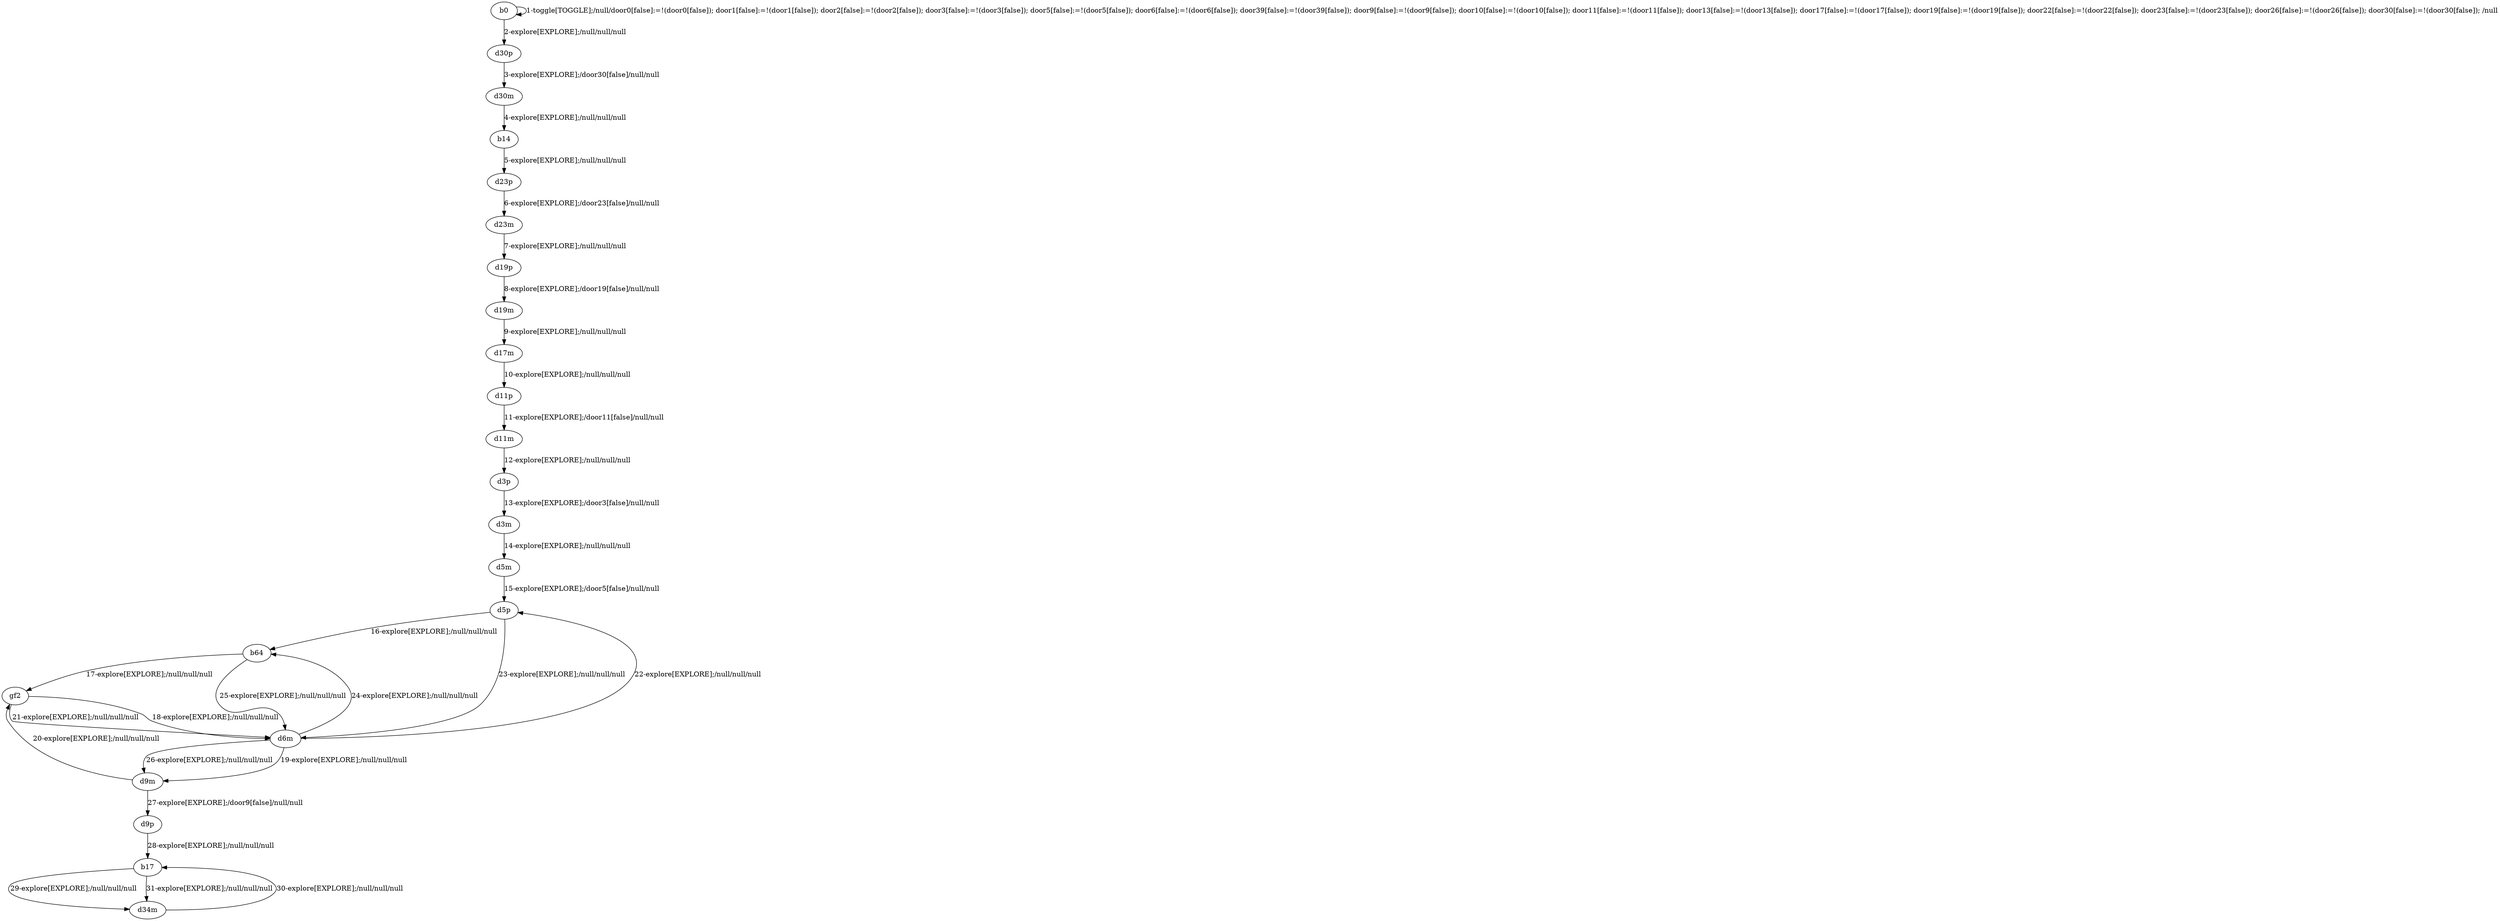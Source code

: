# Total number of goals covered by this test: 4
# d9m --> gf2
# b64 --> d6m
# d6m --> d5p
# d6m --> b64

digraph g {
"b0" -> "b0" [label = "1-toggle[TOGGLE];/null/door0[false]:=!(door0[false]); door1[false]:=!(door1[false]); door2[false]:=!(door2[false]); door3[false]:=!(door3[false]); door5[false]:=!(door5[false]); door6[false]:=!(door6[false]); door39[false]:=!(door39[false]); door9[false]:=!(door9[false]); door10[false]:=!(door10[false]); door11[false]:=!(door11[false]); door13[false]:=!(door13[false]); door17[false]:=!(door17[false]); door19[false]:=!(door19[false]); door22[false]:=!(door22[false]); door23[false]:=!(door23[false]); door26[false]:=!(door26[false]); door30[false]:=!(door30[false]); /null"];
"b0" -> "d30p" [label = "2-explore[EXPLORE];/null/null/null"];
"d30p" -> "d30m" [label = "3-explore[EXPLORE];/door30[false]/null/null"];
"d30m" -> "b14" [label = "4-explore[EXPLORE];/null/null/null"];
"b14" -> "d23p" [label = "5-explore[EXPLORE];/null/null/null"];
"d23p" -> "d23m" [label = "6-explore[EXPLORE];/door23[false]/null/null"];
"d23m" -> "d19p" [label = "7-explore[EXPLORE];/null/null/null"];
"d19p" -> "d19m" [label = "8-explore[EXPLORE];/door19[false]/null/null"];
"d19m" -> "d17m" [label = "9-explore[EXPLORE];/null/null/null"];
"d17m" -> "d11p" [label = "10-explore[EXPLORE];/null/null/null"];
"d11p" -> "d11m" [label = "11-explore[EXPLORE];/door11[false]/null/null"];
"d11m" -> "d3p" [label = "12-explore[EXPLORE];/null/null/null"];
"d3p" -> "d3m" [label = "13-explore[EXPLORE];/door3[false]/null/null"];
"d3m" -> "d5m" [label = "14-explore[EXPLORE];/null/null/null"];
"d5m" -> "d5p" [label = "15-explore[EXPLORE];/door5[false]/null/null"];
"d5p" -> "b64" [label = "16-explore[EXPLORE];/null/null/null"];
"b64" -> "gf2" [label = "17-explore[EXPLORE];/null/null/null"];
"gf2" -> "d6m" [label = "18-explore[EXPLORE];/null/null/null"];
"d6m" -> "d9m" [label = "19-explore[EXPLORE];/null/null/null"];
"d9m" -> "gf2" [label = "20-explore[EXPLORE];/null/null/null"];
"gf2" -> "d6m" [label = "21-explore[EXPLORE];/null/null/null"];
"d6m" -> "d5p" [label = "22-explore[EXPLORE];/null/null/null"];
"d5p" -> "d6m" [label = "23-explore[EXPLORE];/null/null/null"];
"d6m" -> "b64" [label = "24-explore[EXPLORE];/null/null/null"];
"b64" -> "d6m" [label = "25-explore[EXPLORE];/null/null/null"];
"d6m" -> "d9m" [label = "26-explore[EXPLORE];/null/null/null"];
"d9m" -> "d9p" [label = "27-explore[EXPLORE];/door9[false]/null/null"];
"d9p" -> "b17" [label = "28-explore[EXPLORE];/null/null/null"];
"b17" -> "d34m" [label = "29-explore[EXPLORE];/null/null/null"];
"d34m" -> "b17" [label = "30-explore[EXPLORE];/null/null/null"];
"b17" -> "d34m" [label = "31-explore[EXPLORE];/null/null/null"];
}